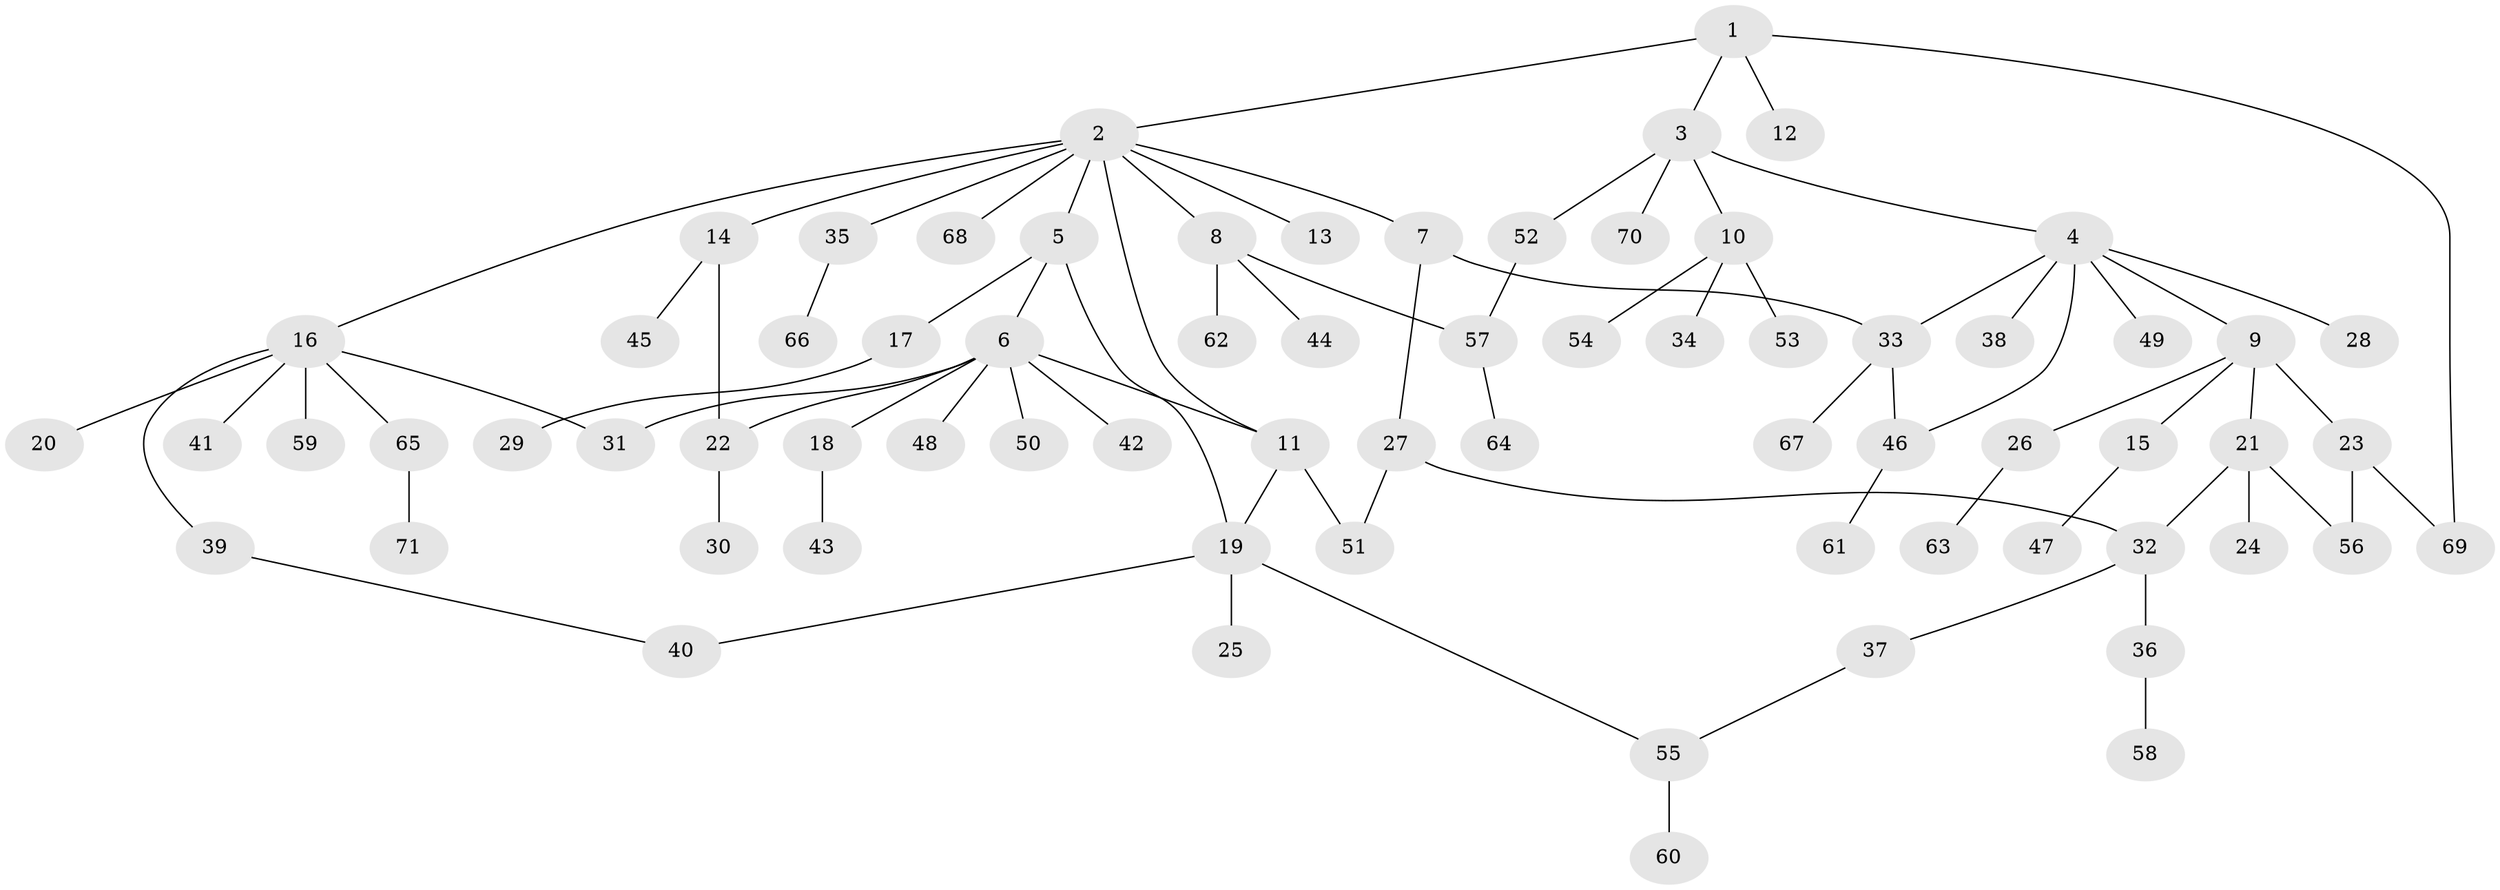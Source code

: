 // Generated by graph-tools (version 1.1) at 2025/35/03/09/25 02:35:50]
// undirected, 71 vertices, 83 edges
graph export_dot {
graph [start="1"]
  node [color=gray90,style=filled];
  1;
  2;
  3;
  4;
  5;
  6;
  7;
  8;
  9;
  10;
  11;
  12;
  13;
  14;
  15;
  16;
  17;
  18;
  19;
  20;
  21;
  22;
  23;
  24;
  25;
  26;
  27;
  28;
  29;
  30;
  31;
  32;
  33;
  34;
  35;
  36;
  37;
  38;
  39;
  40;
  41;
  42;
  43;
  44;
  45;
  46;
  47;
  48;
  49;
  50;
  51;
  52;
  53;
  54;
  55;
  56;
  57;
  58;
  59;
  60;
  61;
  62;
  63;
  64;
  65;
  66;
  67;
  68;
  69;
  70;
  71;
  1 -- 2;
  1 -- 3;
  1 -- 12;
  1 -- 69;
  2 -- 5;
  2 -- 7;
  2 -- 8;
  2 -- 11;
  2 -- 13;
  2 -- 14;
  2 -- 16;
  2 -- 35;
  2 -- 68;
  3 -- 4;
  3 -- 10;
  3 -- 52;
  3 -- 70;
  4 -- 9;
  4 -- 28;
  4 -- 33;
  4 -- 38;
  4 -- 46;
  4 -- 49;
  5 -- 6;
  5 -- 17;
  5 -- 19;
  6 -- 11;
  6 -- 18;
  6 -- 22;
  6 -- 31;
  6 -- 42;
  6 -- 48;
  6 -- 50;
  7 -- 27;
  7 -- 33;
  8 -- 44;
  8 -- 57;
  8 -- 62;
  9 -- 15;
  9 -- 21;
  9 -- 23;
  9 -- 26;
  10 -- 34;
  10 -- 53;
  10 -- 54;
  11 -- 19;
  11 -- 51;
  14 -- 22;
  14 -- 45;
  15 -- 47;
  16 -- 20;
  16 -- 31;
  16 -- 39;
  16 -- 41;
  16 -- 59;
  16 -- 65;
  17 -- 29;
  18 -- 43;
  19 -- 25;
  19 -- 40;
  19 -- 55;
  21 -- 24;
  21 -- 32;
  21 -- 56;
  22 -- 30;
  23 -- 56;
  23 -- 69;
  26 -- 63;
  27 -- 32;
  27 -- 51;
  32 -- 36;
  32 -- 37;
  33 -- 46;
  33 -- 67;
  35 -- 66;
  36 -- 58;
  37 -- 55;
  39 -- 40;
  46 -- 61;
  52 -- 57;
  55 -- 60;
  57 -- 64;
  65 -- 71;
}
